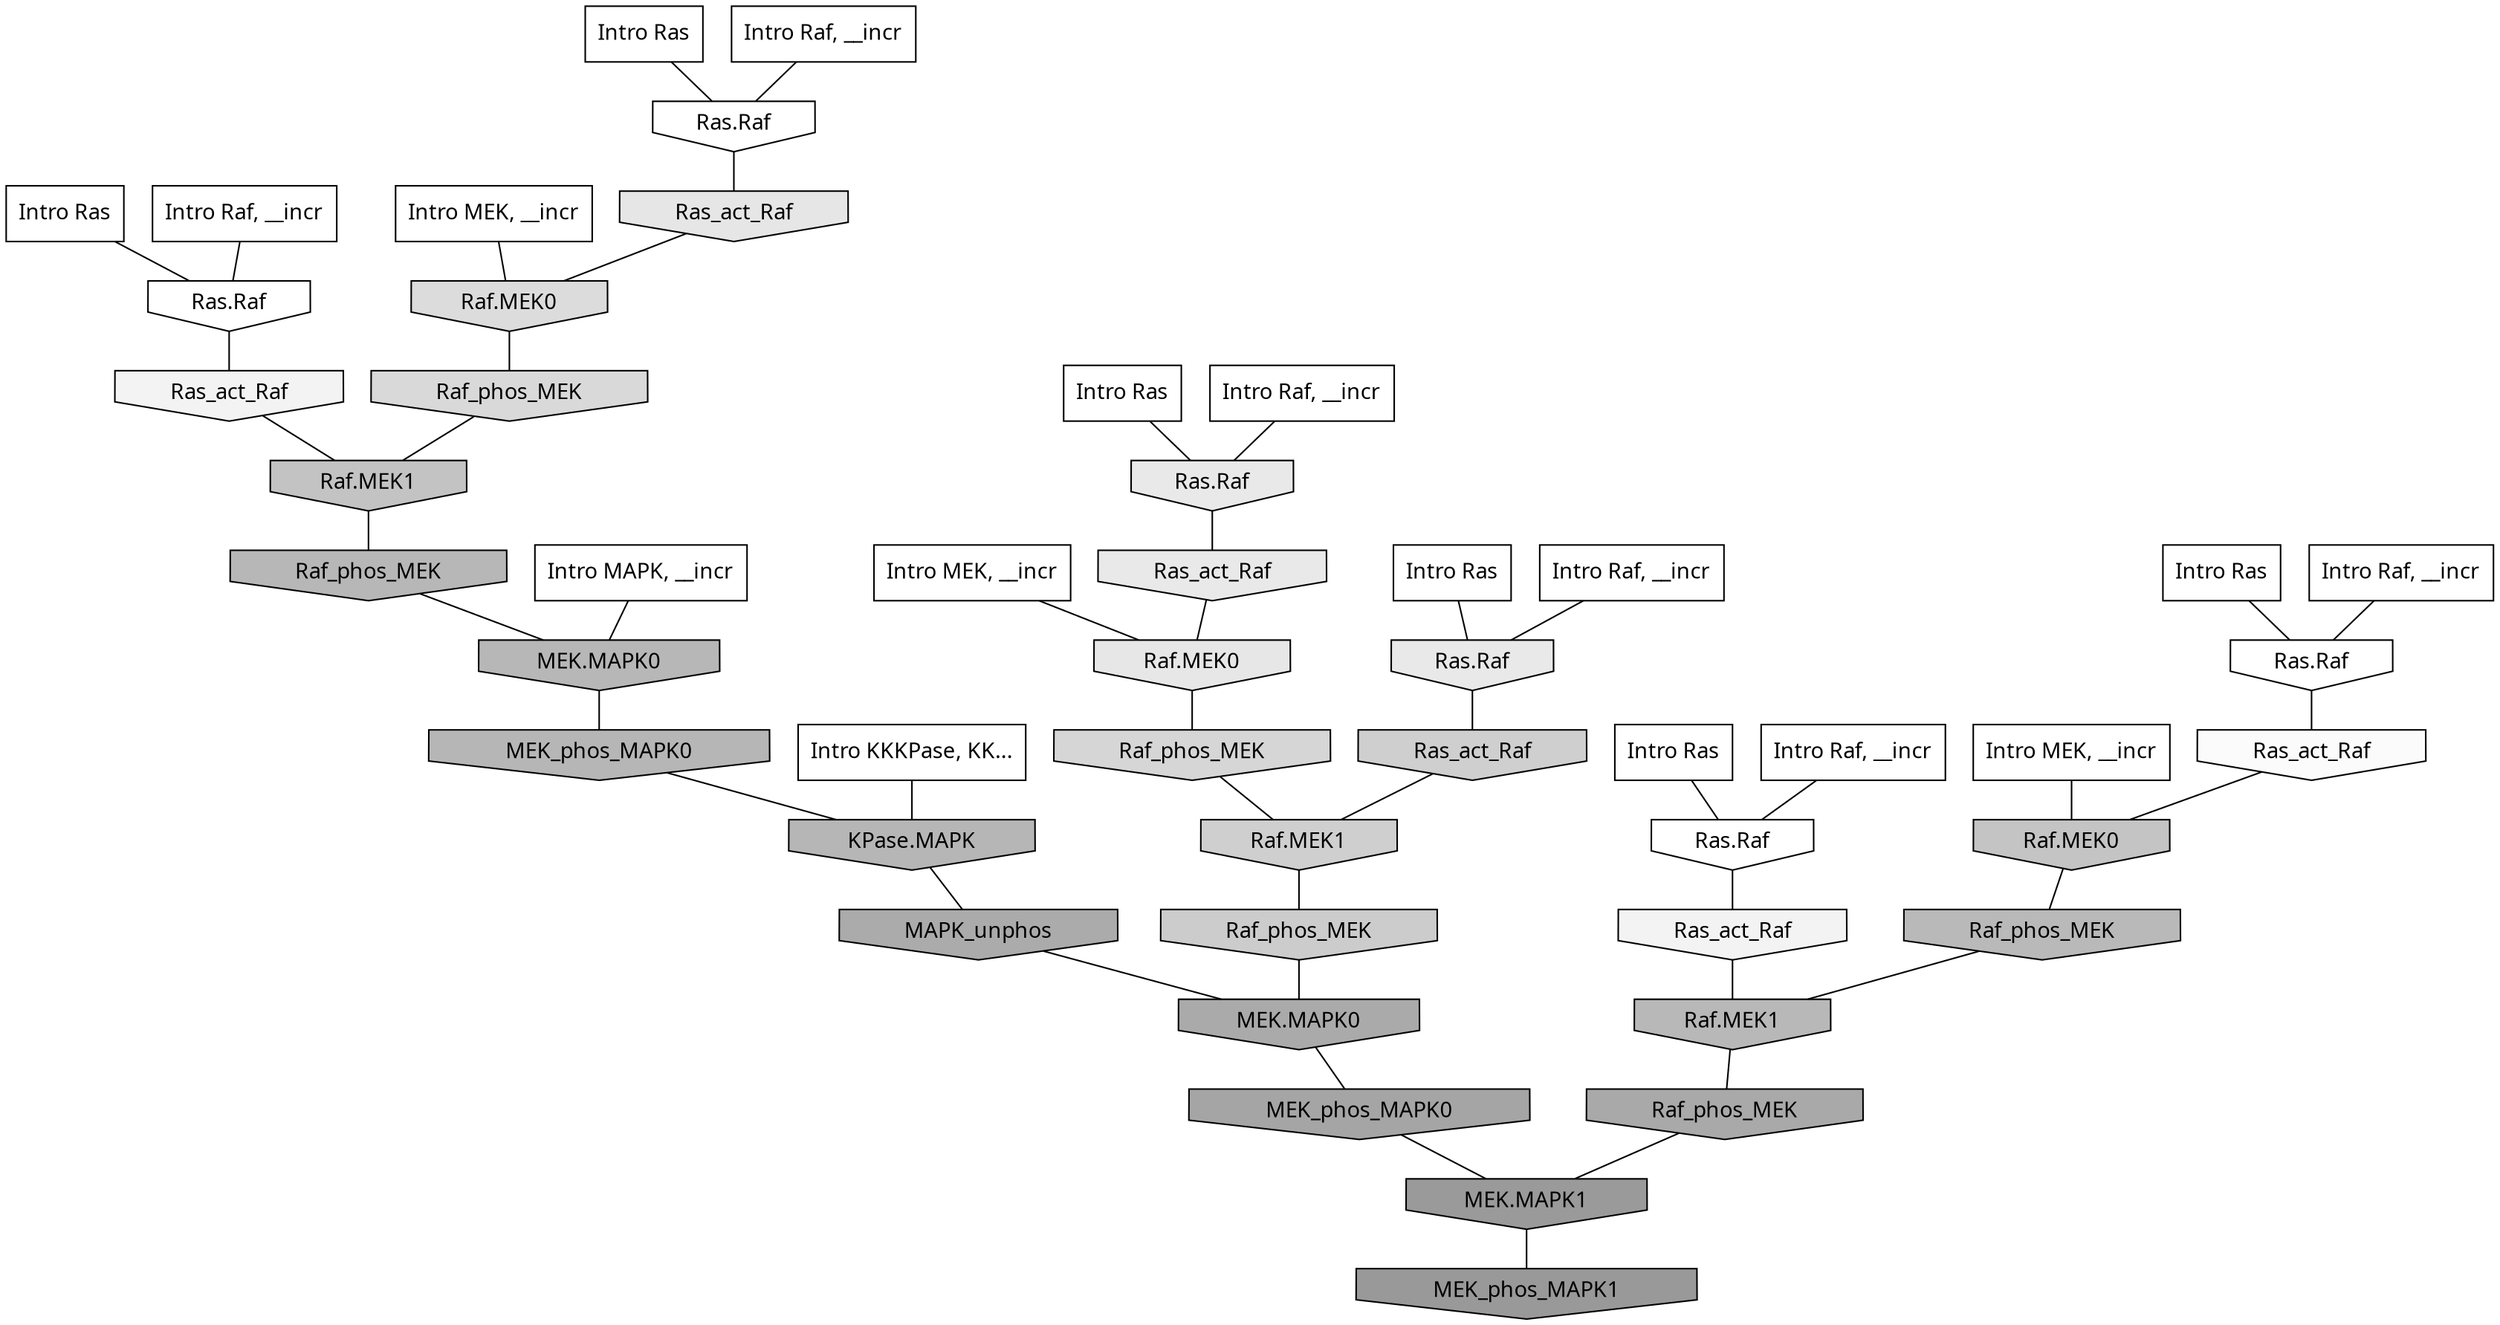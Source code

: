 digraph G{
  rankdir="TB";
  ranksep=0.30;
  node [fontname="CMU Serif"];
  edge [fontname="CMU Serif"];
  
  2 [label="Intro Ras", shape=rectangle, style=filled, fillcolor="0.000 0.000 1.000"]
  
  3 [label="Intro Ras", shape=rectangle, style=filled, fillcolor="0.000 0.000 1.000"]
  
  19 [label="Intro Ras", shape=rectangle, style=filled, fillcolor="0.000 0.000 1.000"]
  
  50 [label="Intro Ras", shape=rectangle, style=filled, fillcolor="0.000 0.000 1.000"]
  
  60 [label="Intro Ras", shape=rectangle, style=filled, fillcolor="0.000 0.000 1.000"]
  
  68 [label="Intro Ras", shape=rectangle, style=filled, fillcolor="0.000 0.000 1.000"]
  
  112 [label="Intro Raf, __incr", shape=rectangle, style=filled, fillcolor="0.000 0.000 1.000"]
  
  322 [label="Intro Raf, __incr", shape=rectangle, style=filled, fillcolor="0.000 0.000 1.000"]
  
  550 [label="Intro Raf, __incr", shape=rectangle, style=filled, fillcolor="0.000 0.000 1.000"]
  
  722 [label="Intro Raf, __incr", shape=rectangle, style=filled, fillcolor="0.000 0.000 1.000"]
  
  979 [label="Intro Raf, __incr", shape=rectangle, style=filled, fillcolor="0.000 0.000 1.000"]
  
  1056 [label="Intro Raf, __incr", shape=rectangle, style=filled, fillcolor="0.000 0.000 1.000"]
  
  1289 [label="Intro MEK, __incr", shape=rectangle, style=filled, fillcolor="0.000 0.000 1.000"]
  
  1689 [label="Intro MEK, __incr", shape=rectangle, style=filled, fillcolor="0.000 0.000 1.000"]
  
  1984 [label="Intro MEK, __incr", shape=rectangle, style=filled, fillcolor="0.000 0.000 1.000"]
  
  2898 [label="Intro MAPK, __incr", shape=rectangle, style=filled, fillcolor="0.000 0.000 1.000"]
  
  3164 [label="Intro KKKPase, KK...", shape=rectangle, style=filled, fillcolor="0.000 0.000 1.000"]
  
  3258 [label="Ras.Raf", shape=invhouse, style=filled, fillcolor="0.000 0.000 1.000"]
  
  3262 [label="Ras.Raf", shape=invhouse, style=filled, fillcolor="0.000 0.000 1.000"]
  
  3271 [label="Ras.Raf", shape=invhouse, style=filled, fillcolor="0.000 0.000 1.000"]
  
  3322 [label="Ras.Raf", shape=invhouse, style=filled, fillcolor="0.000 0.000 0.998"]
  
  3416 [label="Ras_act_Raf", shape=invhouse, style=filled, fillcolor="0.000 0.000 0.981"]
  
  3560 [label="Ras_act_Raf", shape=invhouse, style=filled, fillcolor="0.000 0.000 0.953"]
  
  3564 [label="Ras_act_Raf", shape=invhouse, style=filled, fillcolor="0.000 0.000 0.953"]
  
  3946 [label="Ras.Raf", shape=invhouse, style=filled, fillcolor="0.000 0.000 0.914"]
  
  3976 [label="Ras_act_Raf", shape=invhouse, style=filled, fillcolor="0.000 0.000 0.913"]
  
  4002 [label="Ras.Raf", shape=invhouse, style=filled, fillcolor="0.000 0.000 0.911"]
  
  4091 [label="Raf.MEK0", shape=invhouse, style=filled, fillcolor="0.000 0.000 0.903"]
  
  4129 [label="Ras_act_Raf", shape=invhouse, style=filled, fillcolor="0.000 0.000 0.900"]
  
  4595 [label="Raf.MEK0", shape=invhouse, style=filled, fillcolor="0.000 0.000 0.861"]
  
  4753 [label="Raf_phos_MEK", shape=invhouse, style=filled, fillcolor="0.000 0.000 0.850"]
  
  4956 [label="Raf_phos_MEK", shape=invhouse, style=filled, fillcolor="0.000 0.000 0.836"]
  
  5331 [label="Ras_act_Raf", shape=invhouse, style=filled, fillcolor="0.000 0.000 0.809"]
  
  5337 [label="Raf.MEK1", shape=invhouse, style=filled, fillcolor="0.000 0.000 0.809"]
  
  5464 [label="Raf_phos_MEK", shape=invhouse, style=filled, fillcolor="0.000 0.000 0.800"]
  
  5946 [label="Raf.MEK0", shape=invhouse, style=filled, fillcolor="0.000 0.000 0.769"]
  
  6028 [label="Raf.MEK1", shape=invhouse, style=filled, fillcolor="0.000 0.000 0.762"]
  
  6798 [label="Raf_phos_MEK", shape=invhouse, style=filled, fillcolor="0.000 0.000 0.723"]
  
  6831 [label="Raf.MEK1", shape=invhouse, style=filled, fillcolor="0.000 0.000 0.722"]
  
  6980 [label="Raf_phos_MEK", shape=invhouse, style=filled, fillcolor="0.000 0.000 0.715"]
  
  6982 [label="MEK.MAPK0", shape=invhouse, style=filled, fillcolor="0.000 0.000 0.715"]
  
  7035 [label="MEK_phos_MAPK0", shape=invhouse, style=filled, fillcolor="0.000 0.000 0.712"]
  
  7042 [label="KPase.MAPK", shape=invhouse, style=filled, fillcolor="0.000 0.000 0.712"]
  
  8168 [label="MAPK_unphos", shape=invhouse, style=filled, fillcolor="0.000 0.000 0.671"]
  
  8321 [label="MEK.MAPK0", shape=invhouse, style=filled, fillcolor="0.000 0.000 0.665"]
  
  8369 [label="Raf_phos_MEK", shape=invhouse, style=filled, fillcolor="0.000 0.000 0.664"]
  
  8850 [label="MEK_phos_MAPK0", shape=invhouse, style=filled, fillcolor="0.000 0.000 0.645"]
  
  10298 [label="MEK.MAPK1", shape=invhouse, style=filled, fillcolor="0.000 0.000 0.605"]
  
  10515 [label="MEK_phos_MAPK1", shape=invhouse, style=filled, fillcolor="0.000 0.000 0.600"]
  
  
  10298 -> 10515 [dir=none, color="0.000 0.000 0.000"] 
  8850 -> 10298 [dir=none, color="0.000 0.000 0.000"] 
  8369 -> 10298 [dir=none, color="0.000 0.000 0.000"] 
  8321 -> 8850 [dir=none, color="0.000 0.000 0.000"] 
  8168 -> 8321 [dir=none, color="0.000 0.000 0.000"] 
  7042 -> 8168 [dir=none, color="0.000 0.000 0.000"] 
  7035 -> 7042 [dir=none, color="0.000 0.000 0.000"] 
  6982 -> 7035 [dir=none, color="0.000 0.000 0.000"] 
  6980 -> 6982 [dir=none, color="0.000 0.000 0.000"] 
  6831 -> 8369 [dir=none, color="0.000 0.000 0.000"] 
  6798 -> 6831 [dir=none, color="0.000 0.000 0.000"] 
  6028 -> 6980 [dir=none, color="0.000 0.000 0.000"] 
  5946 -> 6798 [dir=none, color="0.000 0.000 0.000"] 
  5464 -> 8321 [dir=none, color="0.000 0.000 0.000"] 
  5337 -> 5464 [dir=none, color="0.000 0.000 0.000"] 
  5331 -> 5337 [dir=none, color="0.000 0.000 0.000"] 
  4956 -> 5337 [dir=none, color="0.000 0.000 0.000"] 
  4753 -> 6028 [dir=none, color="0.000 0.000 0.000"] 
  4595 -> 4753 [dir=none, color="0.000 0.000 0.000"] 
  4129 -> 4595 [dir=none, color="0.000 0.000 0.000"] 
  4091 -> 4956 [dir=none, color="0.000 0.000 0.000"] 
  4002 -> 5331 [dir=none, color="0.000 0.000 0.000"] 
  3976 -> 4091 [dir=none, color="0.000 0.000 0.000"] 
  3946 -> 3976 [dir=none, color="0.000 0.000 0.000"] 
  3564 -> 6831 [dir=none, color="0.000 0.000 0.000"] 
  3560 -> 6028 [dir=none, color="0.000 0.000 0.000"] 
  3416 -> 5946 [dir=none, color="0.000 0.000 0.000"] 
  3322 -> 3560 [dir=none, color="0.000 0.000 0.000"] 
  3271 -> 4129 [dir=none, color="0.000 0.000 0.000"] 
  3262 -> 3416 [dir=none, color="0.000 0.000 0.000"] 
  3258 -> 3564 [dir=none, color="0.000 0.000 0.000"] 
  3164 -> 7042 [dir=none, color="0.000 0.000 0.000"] 
  2898 -> 6982 [dir=none, color="0.000 0.000 0.000"] 
  1984 -> 4595 [dir=none, color="0.000 0.000 0.000"] 
  1689 -> 4091 [dir=none, color="0.000 0.000 0.000"] 
  1289 -> 5946 [dir=none, color="0.000 0.000 0.000"] 
  1056 -> 3258 [dir=none, color="0.000 0.000 0.000"] 
  979 -> 3271 [dir=none, color="0.000 0.000 0.000"] 
  722 -> 3946 [dir=none, color="0.000 0.000 0.000"] 
  550 -> 3322 [dir=none, color="0.000 0.000 0.000"] 
  322 -> 4002 [dir=none, color="0.000 0.000 0.000"] 
  112 -> 3262 [dir=none, color="0.000 0.000 0.000"] 
  68 -> 4002 [dir=none, color="0.000 0.000 0.000"] 
  60 -> 3258 [dir=none, color="0.000 0.000 0.000"] 
  50 -> 3271 [dir=none, color="0.000 0.000 0.000"] 
  19 -> 3262 [dir=none, color="0.000 0.000 0.000"] 
  3 -> 3946 [dir=none, color="0.000 0.000 0.000"] 
  2 -> 3322 [dir=none, color="0.000 0.000 0.000"] 
  
  }
